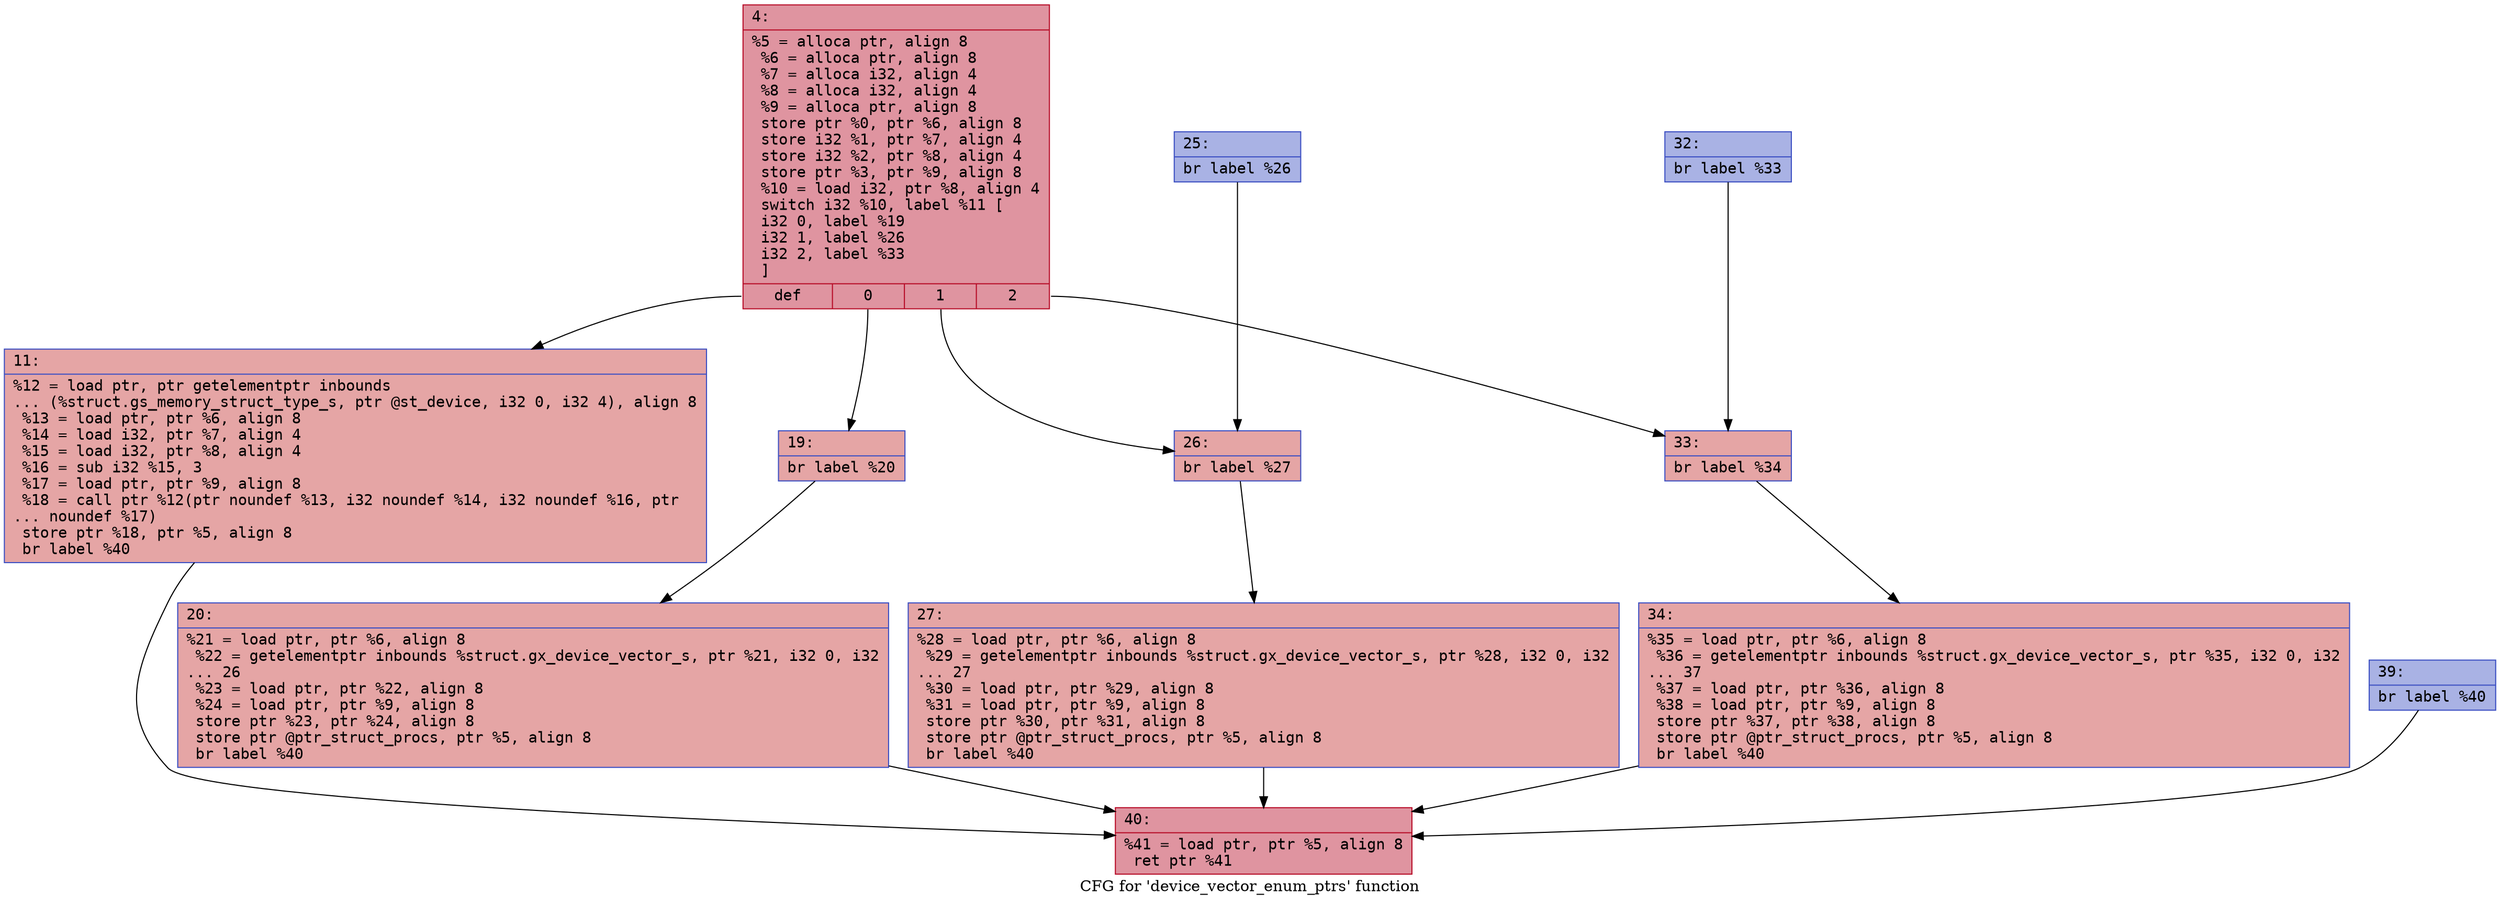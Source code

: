 digraph "CFG for 'device_vector_enum_ptrs' function" {
	label="CFG for 'device_vector_enum_ptrs' function";

	Node0x6000009d1e50 [shape=record,color="#b70d28ff", style=filled, fillcolor="#b70d2870" fontname="Courier",label="{4:\l|  %5 = alloca ptr, align 8\l  %6 = alloca ptr, align 8\l  %7 = alloca i32, align 4\l  %8 = alloca i32, align 4\l  %9 = alloca ptr, align 8\l  store ptr %0, ptr %6, align 8\l  store i32 %1, ptr %7, align 4\l  store i32 %2, ptr %8, align 4\l  store ptr %3, ptr %9, align 8\l  %10 = load i32, ptr %8, align 4\l  switch i32 %10, label %11 [\l    i32 0, label %19\l    i32 1, label %26\l    i32 2, label %33\l  ]\l|{<s0>def|<s1>0|<s2>1|<s3>2}}"];
	Node0x6000009d1e50:s0 -> Node0x6000009d1ea0[tooltip="4 -> 11\nProbability 25.00%" ];
	Node0x6000009d1e50:s1 -> Node0x6000009d1ef0[tooltip="4 -> 19\nProbability 25.00%" ];
	Node0x6000009d1e50:s2 -> Node0x6000009d1fe0[tooltip="4 -> 26\nProbability 25.00%" ];
	Node0x6000009d1e50:s3 -> Node0x6000009d20d0[tooltip="4 -> 33\nProbability 25.00%" ];
	Node0x6000009d1ea0 [shape=record,color="#3d50c3ff", style=filled, fillcolor="#c5333470" fontname="Courier",label="{11:\l|  %12 = load ptr, ptr getelementptr inbounds\l... (%struct.gs_memory_struct_type_s, ptr @st_device, i32 0, i32 4), align 8\l  %13 = load ptr, ptr %6, align 8\l  %14 = load i32, ptr %7, align 4\l  %15 = load i32, ptr %8, align 4\l  %16 = sub i32 %15, 3\l  %17 = load ptr, ptr %9, align 8\l  %18 = call ptr %12(ptr noundef %13, i32 noundef %14, i32 noundef %16, ptr\l... noundef %17)\l  store ptr %18, ptr %5, align 8\l  br label %40\l}"];
	Node0x6000009d1ea0 -> Node0x6000009d21c0[tooltip="11 -> 40\nProbability 100.00%" ];
	Node0x6000009d1ef0 [shape=record,color="#3d50c3ff", style=filled, fillcolor="#c5333470" fontname="Courier",label="{19:\l|  br label %20\l}"];
	Node0x6000009d1ef0 -> Node0x6000009d1f40[tooltip="19 -> 20\nProbability 100.00%" ];
	Node0x6000009d1f40 [shape=record,color="#3d50c3ff", style=filled, fillcolor="#c5333470" fontname="Courier",label="{20:\l|  %21 = load ptr, ptr %6, align 8\l  %22 = getelementptr inbounds %struct.gx_device_vector_s, ptr %21, i32 0, i32\l... 26\l  %23 = load ptr, ptr %22, align 8\l  %24 = load ptr, ptr %9, align 8\l  store ptr %23, ptr %24, align 8\l  store ptr @ptr_struct_procs, ptr %5, align 8\l  br label %40\l}"];
	Node0x6000009d1f40 -> Node0x6000009d21c0[tooltip="20 -> 40\nProbability 100.00%" ];
	Node0x6000009d1f90 [shape=record,color="#3d50c3ff", style=filled, fillcolor="#3d50c370" fontname="Courier",label="{25:\l|  br label %26\l}"];
	Node0x6000009d1f90 -> Node0x6000009d1fe0[tooltip="25 -> 26\nProbability 100.00%" ];
	Node0x6000009d1fe0 [shape=record,color="#3d50c3ff", style=filled, fillcolor="#c5333470" fontname="Courier",label="{26:\l|  br label %27\l}"];
	Node0x6000009d1fe0 -> Node0x6000009d2030[tooltip="26 -> 27\nProbability 100.00%" ];
	Node0x6000009d2030 [shape=record,color="#3d50c3ff", style=filled, fillcolor="#c5333470" fontname="Courier",label="{27:\l|  %28 = load ptr, ptr %6, align 8\l  %29 = getelementptr inbounds %struct.gx_device_vector_s, ptr %28, i32 0, i32\l... 27\l  %30 = load ptr, ptr %29, align 8\l  %31 = load ptr, ptr %9, align 8\l  store ptr %30, ptr %31, align 8\l  store ptr @ptr_struct_procs, ptr %5, align 8\l  br label %40\l}"];
	Node0x6000009d2030 -> Node0x6000009d21c0[tooltip="27 -> 40\nProbability 100.00%" ];
	Node0x6000009d2080 [shape=record,color="#3d50c3ff", style=filled, fillcolor="#3d50c370" fontname="Courier",label="{32:\l|  br label %33\l}"];
	Node0x6000009d2080 -> Node0x6000009d20d0[tooltip="32 -> 33\nProbability 100.00%" ];
	Node0x6000009d20d0 [shape=record,color="#3d50c3ff", style=filled, fillcolor="#c5333470" fontname="Courier",label="{33:\l|  br label %34\l}"];
	Node0x6000009d20d0 -> Node0x6000009d2120[tooltip="33 -> 34\nProbability 100.00%" ];
	Node0x6000009d2120 [shape=record,color="#3d50c3ff", style=filled, fillcolor="#c5333470" fontname="Courier",label="{34:\l|  %35 = load ptr, ptr %6, align 8\l  %36 = getelementptr inbounds %struct.gx_device_vector_s, ptr %35, i32 0, i32\l... 37\l  %37 = load ptr, ptr %36, align 8\l  %38 = load ptr, ptr %9, align 8\l  store ptr %37, ptr %38, align 8\l  store ptr @ptr_struct_procs, ptr %5, align 8\l  br label %40\l}"];
	Node0x6000009d2120 -> Node0x6000009d21c0[tooltip="34 -> 40\nProbability 100.00%" ];
	Node0x6000009d2170 [shape=record,color="#3d50c3ff", style=filled, fillcolor="#3d50c370" fontname="Courier",label="{39:\l|  br label %40\l}"];
	Node0x6000009d2170 -> Node0x6000009d21c0[tooltip="39 -> 40\nProbability 100.00%" ];
	Node0x6000009d21c0 [shape=record,color="#b70d28ff", style=filled, fillcolor="#b70d2870" fontname="Courier",label="{40:\l|  %41 = load ptr, ptr %5, align 8\l  ret ptr %41\l}"];
}

